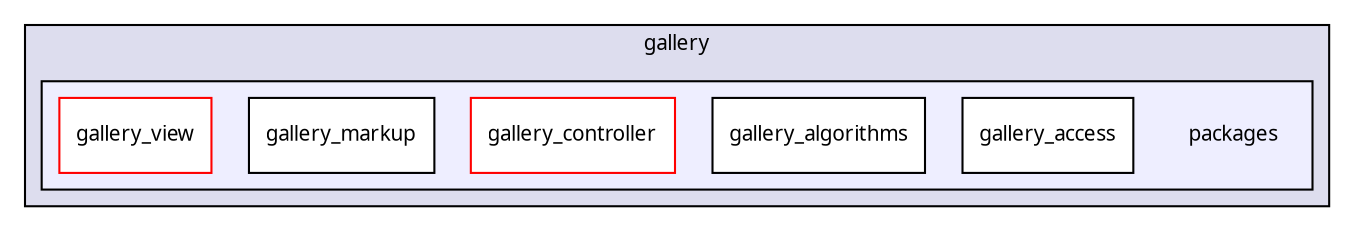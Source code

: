 digraph "packages/gallery/packages/" {
  compound=true
  node [ fontsize="10", fontname="FreeSans.ttf"];
  edge [ labelfontsize="10", labelfontname="FreeSans.ttf"];
  subgraph clusterdir_a38893d68cc46673ce4109d5c1e90eaf {
    graph [ bgcolor="#ddddee", pencolor="black", label="gallery" fontname="FreeSans.ttf", fontsize="10", URL="dir_a38893d68cc46673ce4109d5c1e90eaf.html"]
  subgraph clusterdir_f556ebe6c18d31d5b33b75e9e20ef931 {
    graph [ bgcolor="#eeeeff", pencolor="black", label="" URL="dir_f556ebe6c18d31d5b33b75e9e20ef931.html"];
    dir_f556ebe6c18d31d5b33b75e9e20ef931 [shape=plaintext label="packages"];
    dir_2ba3fa27ccf3426054de43fa93ee200a [shape=box label="gallery_access" color="black" fillcolor="white" style="filled" URL="dir_2ba3fa27ccf3426054de43fa93ee200a.html"];
    dir_7f7d4c477d5ada834f6ea3befa9e0f73 [shape=box label="gallery_algorithms" color="black" fillcolor="white" style="filled" URL="dir_7f7d4c477d5ada834f6ea3befa9e0f73.html"];
    dir_e3a8ccd4f0e5e3fee399dda114ed5bb7 [shape=box label="gallery_controller" color="red" fillcolor="white" style="filled" URL="dir_e3a8ccd4f0e5e3fee399dda114ed5bb7.html"];
    dir_578ef2d8a2babad17dad68148448a79a [shape=box label="gallery_markup" color="black" fillcolor="white" style="filled" URL="dir_578ef2d8a2babad17dad68148448a79a.html"];
    dir_44ffeeeb9b67fc5df28e9aad08131fd9 [shape=box label="gallery_view" color="red" fillcolor="white" style="filled" URL="dir_44ffeeeb9b67fc5df28e9aad08131fd9.html"];
  }
  }
}
